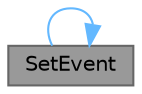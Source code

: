 digraph "SetEvent"
{
 // LATEX_PDF_SIZE
  bgcolor="transparent";
  edge [fontname=Helvetica,fontsize=10,labelfontname=Helvetica,labelfontsize=10];
  node [fontname=Helvetica,fontsize=10,shape=box,height=0.2,width=0.4];
  rankdir="RL";
  Node1 [id="Node000001",label="SetEvent",height=0.2,width=0.4,color="gray40", fillcolor="grey60", style="filled", fontcolor="black",tooltip="Set an event mask on an extended task."];
  Node1 -> Node1 [id="edge2_Node000001_Node000001",dir="back",color="steelblue1",style="solid",tooltip=" "];
}
